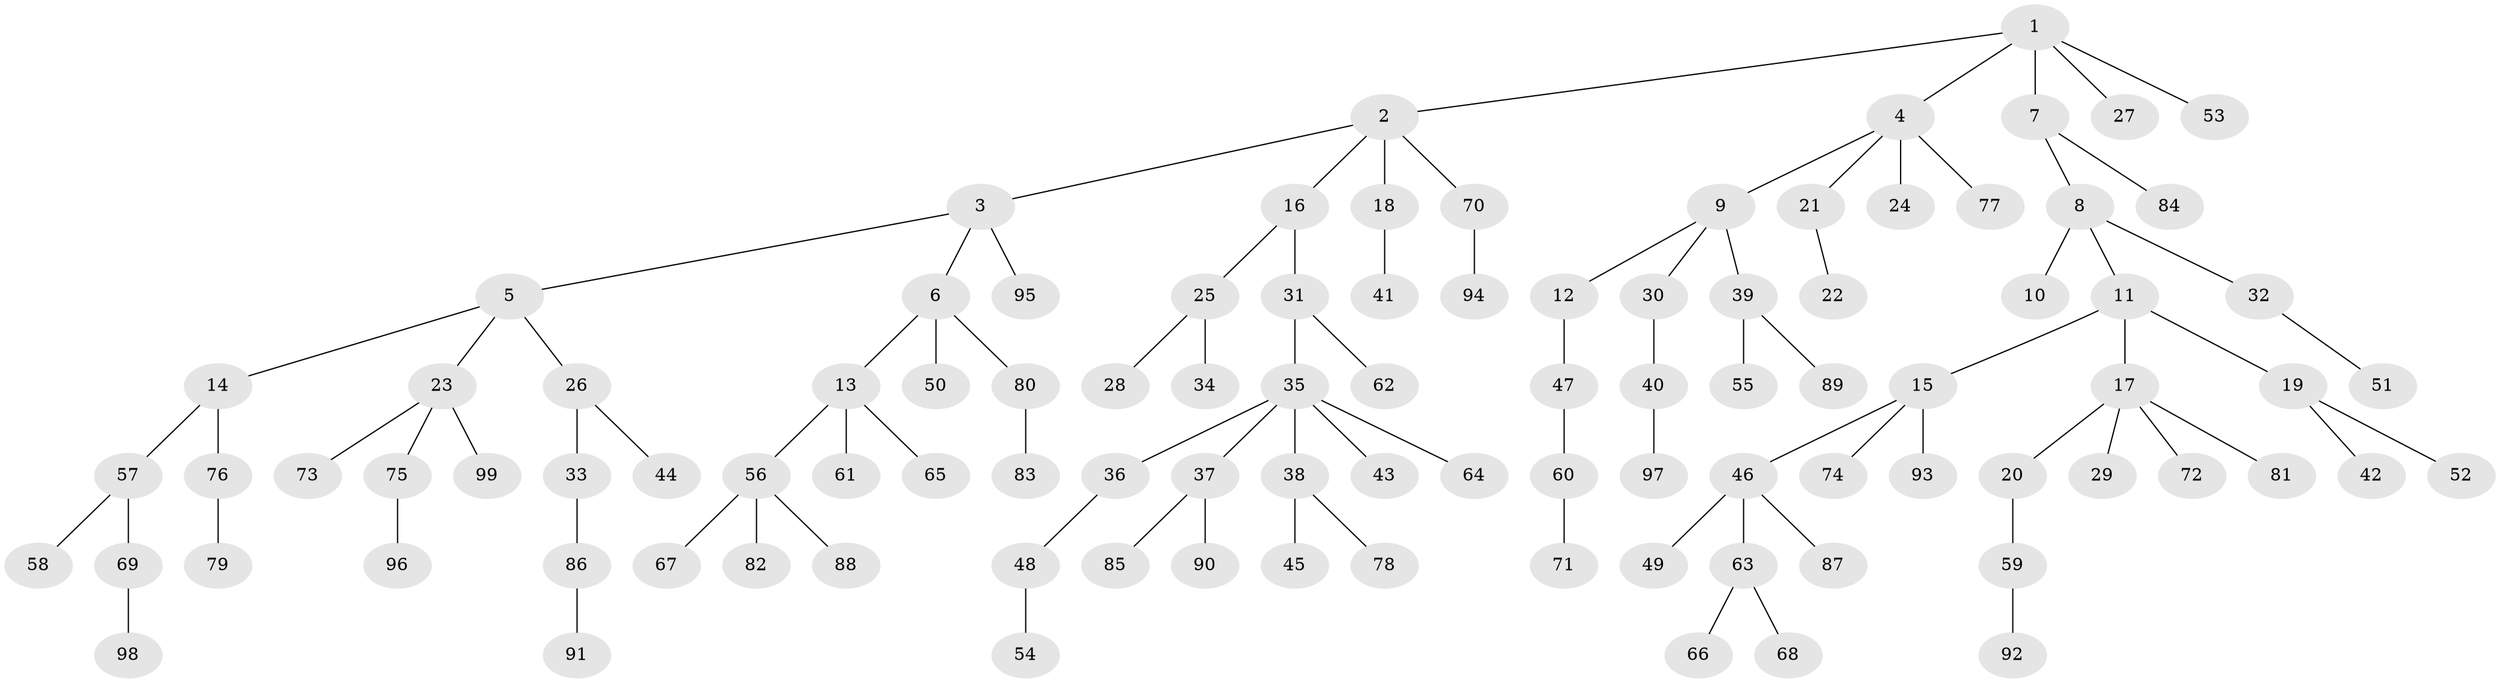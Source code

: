 // coarse degree distribution, {3: 0.13333333333333333, 4: 0.08333333333333333, 6: 0.016666666666666666, 2: 0.23333333333333334, 1: 0.5, 5: 0.03333333333333333}
// Generated by graph-tools (version 1.1) at 2025/37/03/04/25 23:37:19]
// undirected, 99 vertices, 98 edges
graph export_dot {
  node [color=gray90,style=filled];
  1;
  2;
  3;
  4;
  5;
  6;
  7;
  8;
  9;
  10;
  11;
  12;
  13;
  14;
  15;
  16;
  17;
  18;
  19;
  20;
  21;
  22;
  23;
  24;
  25;
  26;
  27;
  28;
  29;
  30;
  31;
  32;
  33;
  34;
  35;
  36;
  37;
  38;
  39;
  40;
  41;
  42;
  43;
  44;
  45;
  46;
  47;
  48;
  49;
  50;
  51;
  52;
  53;
  54;
  55;
  56;
  57;
  58;
  59;
  60;
  61;
  62;
  63;
  64;
  65;
  66;
  67;
  68;
  69;
  70;
  71;
  72;
  73;
  74;
  75;
  76;
  77;
  78;
  79;
  80;
  81;
  82;
  83;
  84;
  85;
  86;
  87;
  88;
  89;
  90;
  91;
  92;
  93;
  94;
  95;
  96;
  97;
  98;
  99;
  1 -- 2;
  1 -- 4;
  1 -- 7;
  1 -- 27;
  1 -- 53;
  2 -- 3;
  2 -- 16;
  2 -- 18;
  2 -- 70;
  3 -- 5;
  3 -- 6;
  3 -- 95;
  4 -- 9;
  4 -- 21;
  4 -- 24;
  4 -- 77;
  5 -- 14;
  5 -- 23;
  5 -- 26;
  6 -- 13;
  6 -- 50;
  6 -- 80;
  7 -- 8;
  7 -- 84;
  8 -- 10;
  8 -- 11;
  8 -- 32;
  9 -- 12;
  9 -- 30;
  9 -- 39;
  11 -- 15;
  11 -- 17;
  11 -- 19;
  12 -- 47;
  13 -- 56;
  13 -- 61;
  13 -- 65;
  14 -- 57;
  14 -- 76;
  15 -- 46;
  15 -- 74;
  15 -- 93;
  16 -- 25;
  16 -- 31;
  17 -- 20;
  17 -- 29;
  17 -- 72;
  17 -- 81;
  18 -- 41;
  19 -- 42;
  19 -- 52;
  20 -- 59;
  21 -- 22;
  23 -- 73;
  23 -- 75;
  23 -- 99;
  25 -- 28;
  25 -- 34;
  26 -- 33;
  26 -- 44;
  30 -- 40;
  31 -- 35;
  31 -- 62;
  32 -- 51;
  33 -- 86;
  35 -- 36;
  35 -- 37;
  35 -- 38;
  35 -- 43;
  35 -- 64;
  36 -- 48;
  37 -- 85;
  37 -- 90;
  38 -- 45;
  38 -- 78;
  39 -- 55;
  39 -- 89;
  40 -- 97;
  46 -- 49;
  46 -- 63;
  46 -- 87;
  47 -- 60;
  48 -- 54;
  56 -- 67;
  56 -- 82;
  56 -- 88;
  57 -- 58;
  57 -- 69;
  59 -- 92;
  60 -- 71;
  63 -- 66;
  63 -- 68;
  69 -- 98;
  70 -- 94;
  75 -- 96;
  76 -- 79;
  80 -- 83;
  86 -- 91;
}
